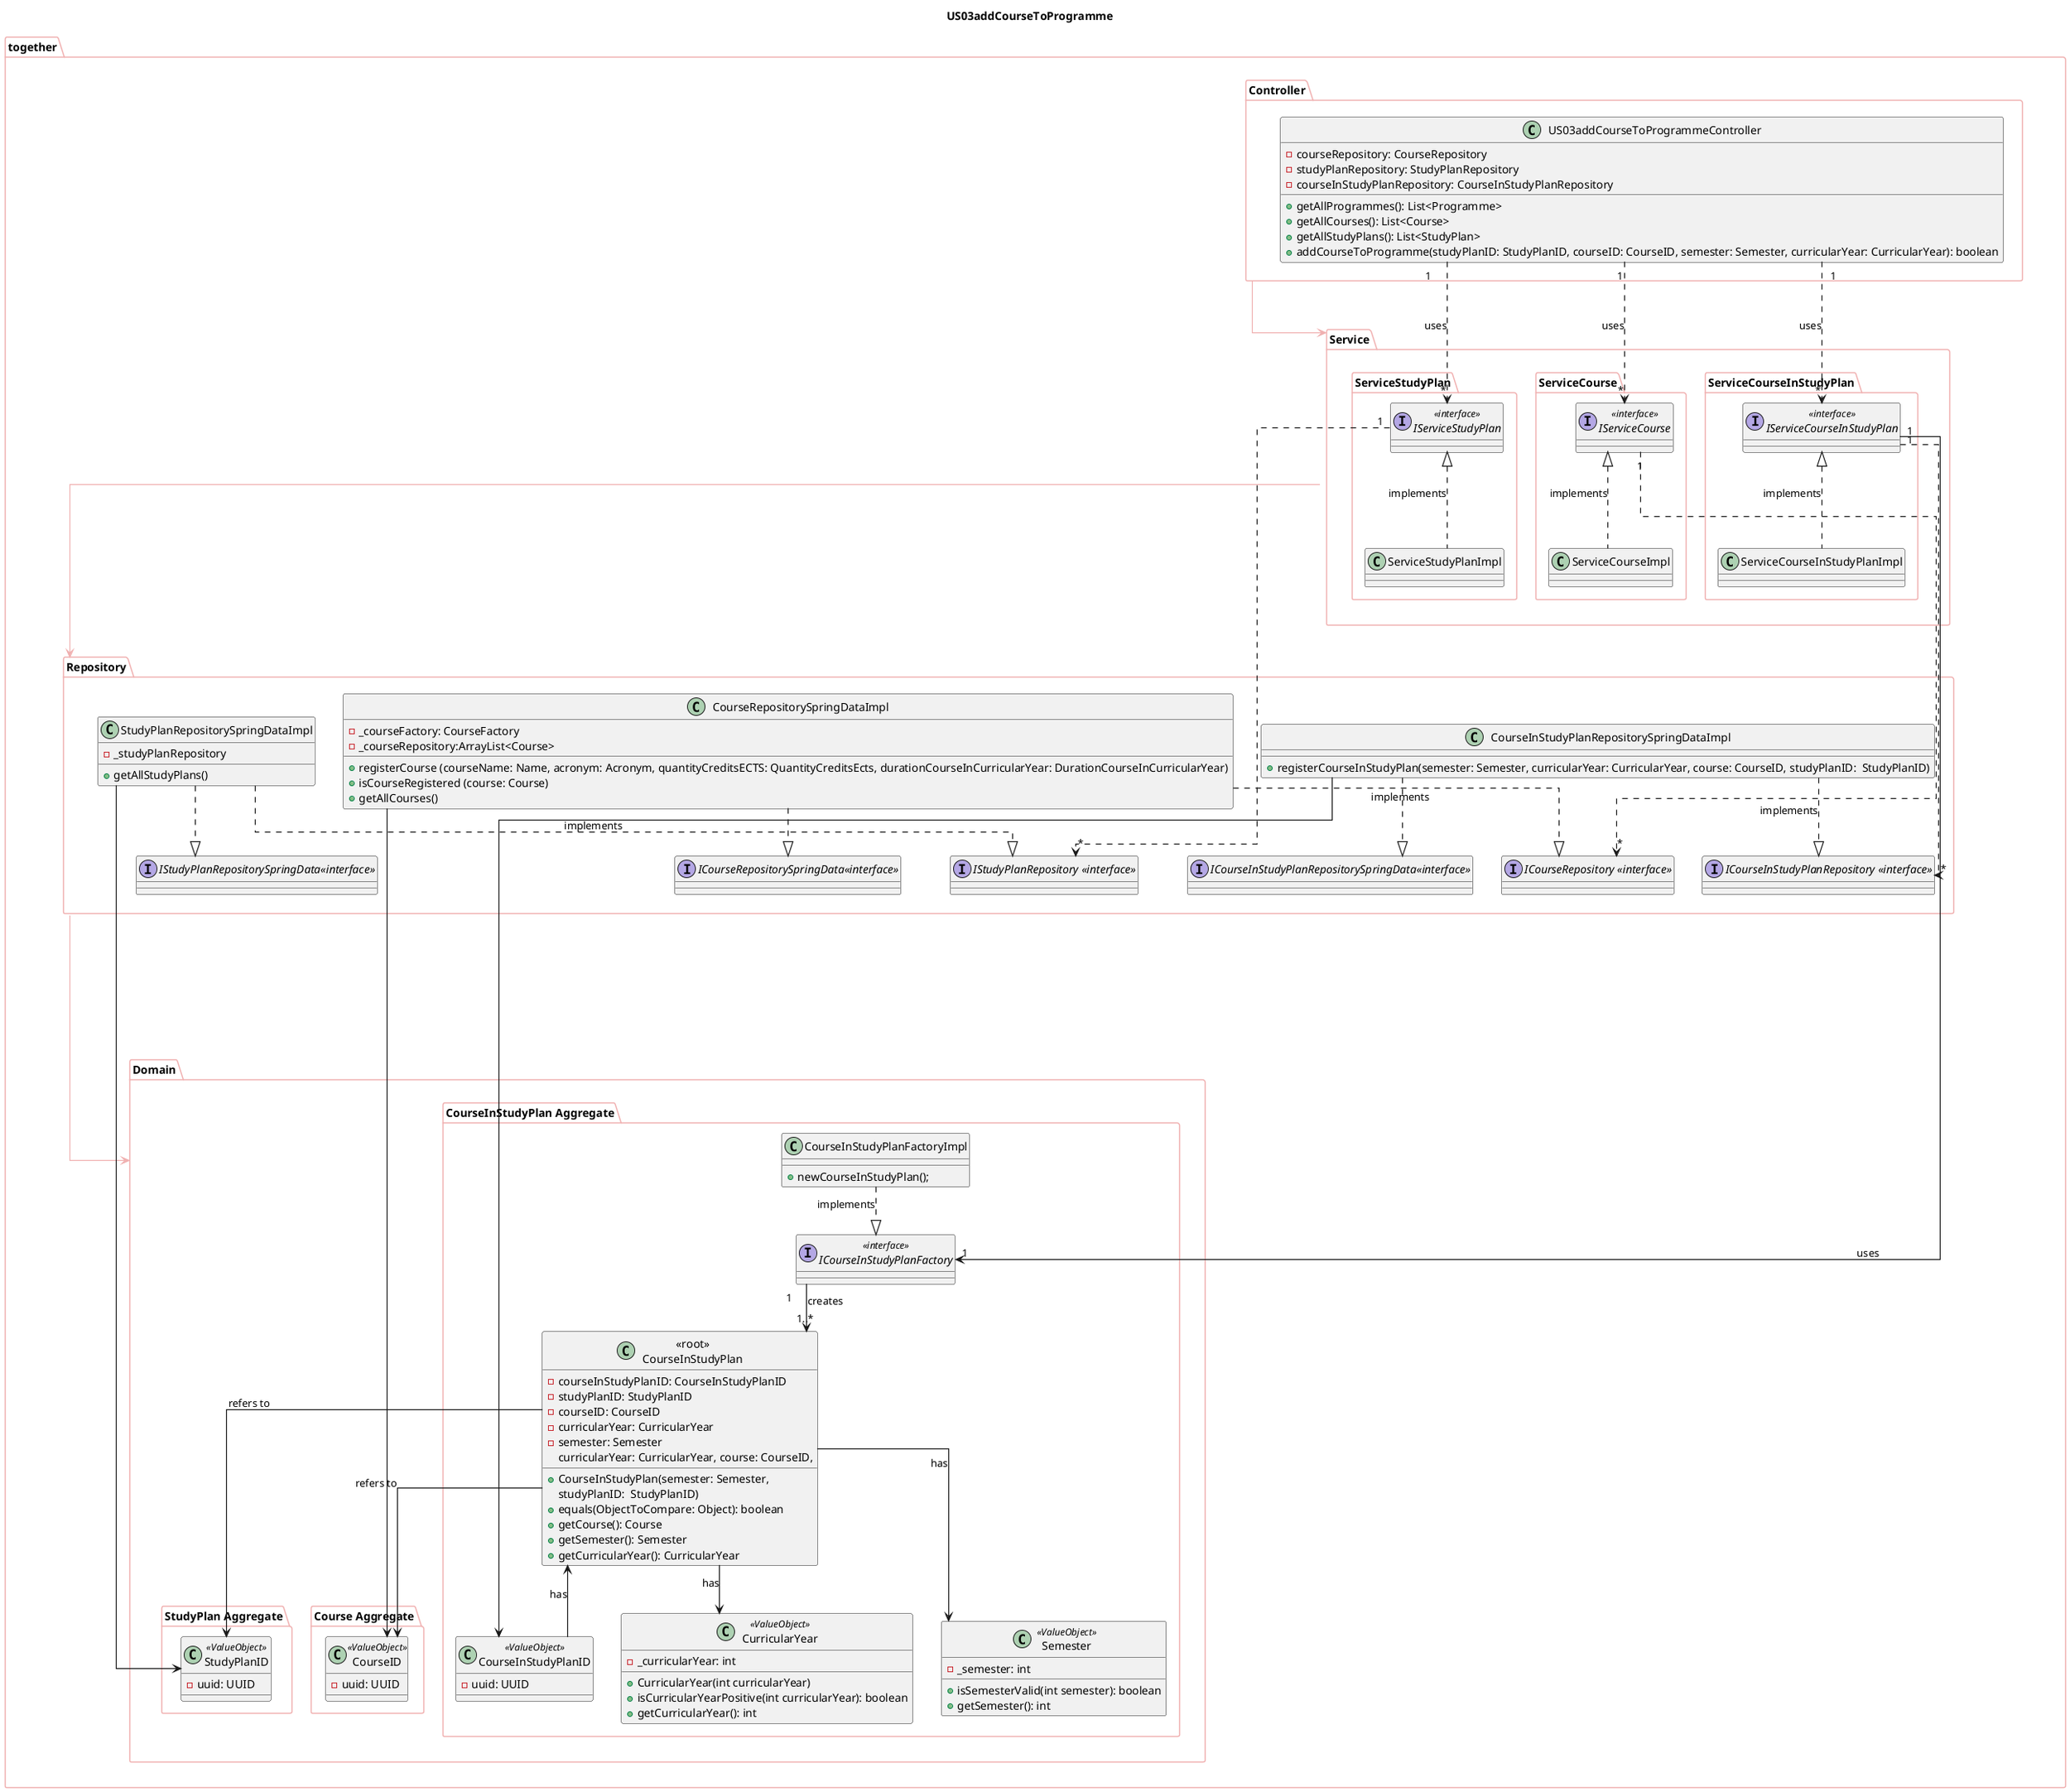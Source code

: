 @startuml
'https://plantuml.com/class-diagram
skinparam packageBorderColor  #F0B0B0
skinparam arrowThickness 1.2
skinparam linetype ortho


package together {

title US03addCourseToProgramme

        package Controller {
             class US03addCourseToProgrammeController {
                - courseRepository: CourseRepository
                - studyPlanRepository: StudyPlanRepository
                - courseInStudyPlanRepository: CourseInStudyPlanRepository
                + getAllProgrammes(): List<Programme>
                + getAllCourses(): List<Course>
                + getAllStudyPlans(): List<StudyPlan>
                + addCourseToProgramme(studyPlanID: StudyPlanID, courseID: CourseID, semester: Semester, curricularYear: CurricularYear): boolean
            }

        }

        package Service {

            package ServiceStudyPlan{
                class ServiceStudyPlanImpl
                interface IServiceStudyPlan <<interface>> {}
            }

            package ServiceCourse{
                class ServiceCourseImpl
                interface IServiceCourse <<interface>> {}
            }

            package ServiceCourseInStudyPlan{
                class ServiceCourseInStudyPlanImpl
                interface IServiceCourseInStudyPlan <<interface>> {}
            }
        }

        package Repository {



                class StudyPlanRepositorySpringDataImpl {
                    - _studyPlanRepository
                    + getAllStudyPlans()
                }
                interface "IStudyPlanRepository <<interface>>"  {}
                interface "IStudyPlanRepositorySpringData<<interface>>"




                class CourseRepositorySpringDataImpl {
                    - _courseFactory: CourseFactory
                    -_courseRepository:ArrayList<Course>
                    +registerCourse (courseName: Name, acronym: Acronym, quantityCreditsECTS: QuantityCreditsEcts, durationCourseInCurricularYear: DurationCourseInCurricularYear)
                    +isCourseRegistered (course: Course)
                    +getAllCourses()
                }
                interface "ICourseRepositorySpringData<<interface>>"
                interface "ICourseRepository <<interface>>" {}



                class CourseInStudyPlanRepositorySpringDataImpl {
                     + registerCourseInStudyPlan(semester: Semester, curricularYear: CurricularYear, course: CourseID, studyPlanID:  StudyPlanID)
                }
                interface "ICourseInStudyPlanRepository <<interface>>" {}
                interface "ICourseInStudyPlanRepositorySpringData<<interface>>"

        }
           'interface "IRepository <<interface>>" {}



package Domain{

        package "StudyPlan Aggregate" {

             class StudyPlanID <<ValueObject>> {
                    - uuid: UUID
             }
        }

        package "Course Aggregate" {
             class CourseID <<ValueObject>> {
                    - uuid: UUID
             }
        }

        package "CourseInStudyPlan Aggregate" {

            class "<<root>>\nCourseInStudyPlan" {
                - courseInStudyPlanID: CourseInStudyPlanID
                - studyPlanID: StudyPlanID
                - courseID: CourseID
                - curricularYear: CurricularYear
                - semester: Semester
                +CourseInStudyPlan(semester: Semester,
                curricularYear: CurricularYear, course: CourseID,
                studyPlanID:  StudyPlanID)
                +equals(ObjectToCompare: Object): boolean
                +getCourse(): Course
                +getSemester(): Semester
                +getCurricularYear(): CurricularYear
            }

            class Semester <<ValueObject>> {
                -_semester: int
                +isSemesterValid(int semester): boolean
                +getSemester(): int
            }

            class CurricularYear <<ValueObject>> {
                    -_curricularYear: int
                    +CurricularYear(int curricularYear)
                    +isCurricularYearPositive(int curricularYear): boolean
                    +getCurricularYear(): int
            }

            class CourseInStudyPlanID <<ValueObject>> {
                - uuid: UUID
            }

            interface ICourseInStudyPlanFactory <<interface>> {}

            class CourseInStudyPlanFactoryImpl {
             + newCourseInStudyPlan();
            }
        }


}

}


Controller ---> Service #F0B0B0
Service ----> Repository #F0B0B0
Repository ------> Domain #F0B0B0



US03addCourseToProgrammeController "1" .down..> "*" IServiceCourse: uses
US03addCourseToProgrammeController "1" .down..> "*" IServiceStudyPlan: uses
US03addCourseToProgrammeController "1" .down..> "*" IServiceCourseInStudyPlan: uses

IServiceCourse " " <|... " " ServiceCourseImpl: implements
IServiceStudyPlan  " " <|... " " ServiceStudyPlanImpl: implements
IServiceCourseInStudyPlan  " " <|... " " ServiceCourseInStudyPlanImpl: implements

IServiceCourse  "1" ..> "*" "ICourseRepository <<interface>>"
IServiceStudyPlan  "1" ..> "*" "IStudyPlanRepository <<interface>>"
IServiceCourseInStudyPlan  "1" ..> "*" "ICourseInStudyPlanRepository <<interface>>"

CourseInStudyPlanRepositorySpringDataImpl ..|> "ICourseInStudyPlanRepository <<interface>>" : implements
CourseRepositorySpringDataImpl ..|> "ICourseRepository <<interface>>" : implements
StudyPlanRepositorySpringDataImpl ..|> "IStudyPlanRepository <<interface>>" : implements

CourseInStudyPlanRepositorySpringDataImpl ..|> "ICourseInStudyPlanRepositorySpringData<<interface>>"
CourseRepositorySpringDataImpl ..|> "ICourseRepositorySpringData<<interface>>"
StudyPlanRepositorySpringDataImpl ..|> "IStudyPlanRepositorySpringData<<interface>>"

'ICourseInStudyPlanRepository -down--|> IRepository: extends
'ICourseRepository -down--|> IRepository: extends
'IStudyPlanRepository -down--|> IRepository: extends

StudyPlanRepositorySpringDataImpl --> StudyPlanID
CourseRepositorySpringDataImpl --> CourseID
CourseInStudyPlanRepositorySpringDataImpl --> CourseInStudyPlanID

IServiceCourseInStudyPlan "1" --> "1" ICourseInStudyPlanFactory: uses
CourseInStudyPlanFactoryImpl ..|> ICourseInStudyPlanFactory: implements
ICourseInStudyPlanFactory "1" --> "1..*" "<<root>>\nCourseInStudyPlan": creates

"<<root>>\nCourseInStudyPlan" --> CourseID: refers to
"<<root>>\nCourseInStudyPlan" --> StudyPlanID: refers to
"<<root>>\nCourseInStudyPlan" <-- CourseInStudyPlanID: has
"<<root>>\nCourseInStudyPlan" --> CurricularYear: has
"<<root>>\nCourseInStudyPlan" --> Semester: has

@enduml